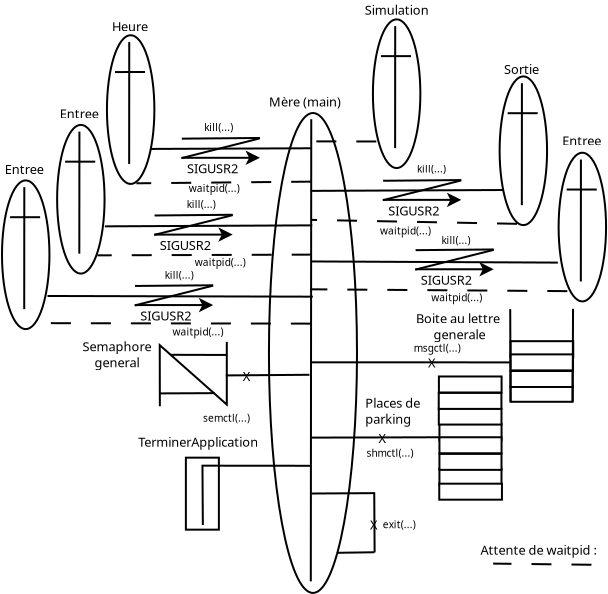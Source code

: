 <?xml version="1.0" encoding="UTF-8"?>
<dia:diagram xmlns:dia="http://www.lysator.liu.se/~alla/dia/">
  <dia:layer name="Arrière-plan" visible="true" active="true">
    <dia:object type="Standard - Ellipse" version="0" id="O0">
      <dia:attribute name="obj_pos">
        <dia:point val="-31.045,4.013"/>
      </dia:attribute>
      <dia:attribute name="obj_bb">
        <dia:rectangle val="-31.095,3.963;-26.592,28.058"/>
      </dia:attribute>
      <dia:attribute name="elem_corner">
        <dia:point val="-31.045,4.013"/>
      </dia:attribute>
      <dia:attribute name="elem_width">
        <dia:real val="4.403"/>
      </dia:attribute>
      <dia:attribute name="elem_height">
        <dia:real val="23.995"/>
      </dia:attribute>
    </dia:object>
    <dia:object type="Standard - Text" version="1" id="O1">
      <dia:attribute name="obj_pos">
        <dia:point val="-31.039,3.693"/>
      </dia:attribute>
      <dia:attribute name="obj_bb">
        <dia:rectangle val="-31.039,3.098;-27.149,3.845"/>
      </dia:attribute>
      <dia:attribute name="text">
        <dia:composite type="text">
          <dia:attribute name="string">
            <dia:string>#Mère (main)#</dia:string>
          </dia:attribute>
          <dia:attribute name="font">
            <dia:font family="sans" style="0" name="Helvetica"/>
          </dia:attribute>
          <dia:attribute name="height">
            <dia:real val="0.8"/>
          </dia:attribute>
          <dia:attribute name="pos">
            <dia:point val="-31.039,3.693"/>
          </dia:attribute>
          <dia:attribute name="color">
            <dia:color val="#000000"/>
          </dia:attribute>
          <dia:attribute name="alignment">
            <dia:enum val="0"/>
          </dia:attribute>
        </dia:composite>
      </dia:attribute>
      <dia:attribute name="valign">
        <dia:enum val="3"/>
      </dia:attribute>
    </dia:object>
    <dia:object type="Standard - Line" version="0" id="O2">
      <dia:attribute name="obj_pos">
        <dia:point val="-28.929,4.321"/>
      </dia:attribute>
      <dia:attribute name="obj_bb">
        <dia:rectangle val="-29.003,4.271;-28.879,27.48"/>
      </dia:attribute>
      <dia:attribute name="conn_endpoints">
        <dia:point val="-28.929,4.321"/>
        <dia:point val="-28.952,27.429"/>
      </dia:attribute>
      <dia:attribute name="numcp">
        <dia:int val="1"/>
      </dia:attribute>
    </dia:object>
    <dia:object type="Standard - Text" version="1" id="O3">
      <dia:attribute name="obj_pos">
        <dia:point val="15.168,8.527"/>
      </dia:attribute>
      <dia:attribute name="obj_bb">
        <dia:rectangle val="15.168,7.932;15.168,8.68"/>
      </dia:attribute>
      <dia:attribute name="text">
        <dia:composite type="text">
          <dia:attribute name="string">
            <dia:string>##</dia:string>
          </dia:attribute>
          <dia:attribute name="font">
            <dia:font family="sans" style="0" name="Helvetica"/>
          </dia:attribute>
          <dia:attribute name="height">
            <dia:real val="0.8"/>
          </dia:attribute>
          <dia:attribute name="pos">
            <dia:point val="15.168,8.527"/>
          </dia:attribute>
          <dia:attribute name="color">
            <dia:color val="#000000"/>
          </dia:attribute>
          <dia:attribute name="alignment">
            <dia:enum val="0"/>
          </dia:attribute>
        </dia:composite>
      </dia:attribute>
      <dia:attribute name="valign">
        <dia:enum val="3"/>
      </dia:attribute>
    </dia:object>
    <dia:object type="Standard - Text" version="1" id="O4">
      <dia:attribute name="obj_pos">
        <dia:point val="8.653,6.644"/>
      </dia:attribute>
      <dia:attribute name="obj_bb">
        <dia:rectangle val="8.653,6.049;8.653,6.797"/>
      </dia:attribute>
      <dia:attribute name="text">
        <dia:composite type="text">
          <dia:attribute name="string">
            <dia:string>##</dia:string>
          </dia:attribute>
          <dia:attribute name="font">
            <dia:font family="sans" style="0" name="Helvetica"/>
          </dia:attribute>
          <dia:attribute name="height">
            <dia:real val="0.8"/>
          </dia:attribute>
          <dia:attribute name="pos">
            <dia:point val="8.653,6.644"/>
          </dia:attribute>
          <dia:attribute name="color">
            <dia:color val="#000000"/>
          </dia:attribute>
          <dia:attribute name="alignment">
            <dia:enum val="0"/>
          </dia:attribute>
        </dia:composite>
      </dia:attribute>
      <dia:attribute name="valign">
        <dia:enum val="3"/>
      </dia:attribute>
    </dia:object>
    <dia:object type="Standard - PolyLine" version="0" id="O5">
      <dia:attribute name="obj_pos">
        <dia:point val="-36.499,18.675"/>
      </dia:attribute>
      <dia:attribute name="obj_bb">
        <dia:rectangle val="-36.555,15.406;-33.102,18.725"/>
      </dia:attribute>
      <dia:attribute name="poly_points">
        <dia:point val="-36.499,18.675"/>
        <dia:point val="-36.505,15.62"/>
        <dia:point val="-33.152,18.591"/>
        <dia:point val="-33.152,15.456"/>
      </dia:attribute>
    </dia:object>
    <dia:object type="Standard - Line" version="0" id="O6">
      <dia:attribute name="obj_pos">
        <dia:point val="-36.538,18.032"/>
      </dia:attribute>
      <dia:attribute name="obj_bb">
        <dia:rectangle val="-36.588,17.968;-33.702,18.082"/>
      </dia:attribute>
      <dia:attribute name="conn_endpoints">
        <dia:point val="-36.538,18.032"/>
        <dia:point val="-33.752,18.019"/>
      </dia:attribute>
      <dia:attribute name="numcp">
        <dia:int val="1"/>
      </dia:attribute>
    </dia:object>
    <dia:object type="Standard - Line" version="0" id="O7">
      <dia:attribute name="obj_pos">
        <dia:point val="-35.977,16.102"/>
      </dia:attribute>
      <dia:attribute name="obj_bb">
        <dia:rectangle val="-36.027,16.052;-33.129,16.16"/>
      </dia:attribute>
      <dia:attribute name="conn_endpoints">
        <dia:point val="-35.977,16.102"/>
        <dia:point val="-33.179,16.11"/>
      </dia:attribute>
      <dia:attribute name="numcp">
        <dia:int val="1"/>
      </dia:attribute>
    </dia:object>
    <dia:object type="Standard - Text" version="1" id="O8">
      <dia:attribute name="obj_pos">
        <dia:point val="-38.64,16.083"/>
      </dia:attribute>
      <dia:attribute name="obj_bb">
        <dia:rectangle val="-40.472,15.309;-36.807,16.857"/>
      </dia:attribute>
      <dia:attribute name="text">
        <dia:composite type="text">
          <dia:attribute name="string">
            <dia:string>#Semaphore
general#</dia:string>
          </dia:attribute>
          <dia:attribute name="font">
            <dia:font family="sans" style="0" name="Helvetica"/>
          </dia:attribute>
          <dia:attribute name="height">
            <dia:real val="0.8"/>
          </dia:attribute>
          <dia:attribute name="pos">
            <dia:point val="-38.64,15.904"/>
          </dia:attribute>
          <dia:attribute name="color">
            <dia:color val="#000000"/>
          </dia:attribute>
          <dia:attribute name="alignment">
            <dia:enum val="1"/>
          </dia:attribute>
        </dia:composite>
      </dia:attribute>
      <dia:attribute name="valign">
        <dia:enum val="2"/>
      </dia:attribute>
    </dia:object>
    <dia:object type="Standard - Text" version="1" id="O9">
      <dia:attribute name="obj_pos">
        <dia:point val="-38.901,17.199"/>
      </dia:attribute>
      <dia:attribute name="obj_bb">
        <dia:rectangle val="-38.901,16.604;-38.901,17.352"/>
      </dia:attribute>
      <dia:attribute name="text">
        <dia:composite type="text">
          <dia:attribute name="string">
            <dia:string>##</dia:string>
          </dia:attribute>
          <dia:attribute name="font">
            <dia:font family="sans" style="0" name="Helvetica"/>
          </dia:attribute>
          <dia:attribute name="height">
            <dia:real val="0.8"/>
          </dia:attribute>
          <dia:attribute name="pos">
            <dia:point val="-38.901,17.199"/>
          </dia:attribute>
          <dia:attribute name="color">
            <dia:color val="#000000"/>
          </dia:attribute>
          <dia:attribute name="alignment">
            <dia:enum val="0"/>
          </dia:attribute>
        </dia:composite>
      </dia:attribute>
      <dia:attribute name="valign">
        <dia:enum val="3"/>
      </dia:attribute>
    </dia:object>
    <dia:object type="Standard - Line" version="0" id="O10">
      <dia:attribute name="obj_pos">
        <dia:point val="-25.675,5.436"/>
      </dia:attribute>
      <dia:attribute name="obj_bb">
        <dia:rectangle val="-29.035,5.381;-25.625,5.486"/>
      </dia:attribute>
      <dia:attribute name="conn_endpoints">
        <dia:point val="-25.675,5.436"/>
        <dia:point val="-28.984,5.431"/>
      </dia:attribute>
      <dia:attribute name="numcp">
        <dia:int val="1"/>
      </dia:attribute>
      <dia:attribute name="line_style">
        <dia:enum val="1"/>
      </dia:attribute>
    </dia:object>
    <dia:group>
      <dia:object type="Standard - Box" version="0" id="O11">
        <dia:attribute name="obj_pos">
          <dia:point val="-18.964,17.651"/>
        </dia:attribute>
        <dia:attribute name="obj_bb">
          <dia:rectangle val="-19.014,17.601;-15.811,18.501"/>
        </dia:attribute>
        <dia:attribute name="elem_corner">
          <dia:point val="-18.964,17.651"/>
        </dia:attribute>
        <dia:attribute name="elem_width">
          <dia:real val="3.103"/>
        </dia:attribute>
        <dia:attribute name="elem_height">
          <dia:real val="0.8"/>
        </dia:attribute>
        <dia:attribute name="show_background">
          <dia:boolean val="true"/>
        </dia:attribute>
      </dia:object>
      <dia:object type="Standard - Box" version="0" id="O12">
        <dia:attribute name="obj_pos">
          <dia:point val="-18.964,16.911"/>
        </dia:attribute>
        <dia:attribute name="obj_bb">
          <dia:rectangle val="-19.014,16.861;-15.811,17.761"/>
        </dia:attribute>
        <dia:attribute name="elem_corner">
          <dia:point val="-18.964,16.911"/>
        </dia:attribute>
        <dia:attribute name="elem_width">
          <dia:real val="3.103"/>
        </dia:attribute>
        <dia:attribute name="elem_height">
          <dia:real val="0.8"/>
        </dia:attribute>
        <dia:attribute name="show_background">
          <dia:boolean val="true"/>
        </dia:attribute>
      </dia:object>
      <dia:object type="Standard - Box" version="0" id="O13">
        <dia:attribute name="obj_pos">
          <dia:point val="-18.964,15.421"/>
        </dia:attribute>
        <dia:attribute name="obj_bb">
          <dia:rectangle val="-19.014,15.371;-15.78,16.271"/>
        </dia:attribute>
        <dia:attribute name="elem_corner">
          <dia:point val="-18.964,15.421"/>
        </dia:attribute>
        <dia:attribute name="elem_width">
          <dia:real val="3.134"/>
        </dia:attribute>
        <dia:attribute name="elem_height">
          <dia:real val="0.8"/>
        </dia:attribute>
        <dia:attribute name="show_background">
          <dia:boolean val="true"/>
        </dia:attribute>
      </dia:object>
      <dia:object type="Standard - Box" version="0" id="O14">
        <dia:attribute name="obj_pos">
          <dia:point val="-18.964,16.081"/>
        </dia:attribute>
        <dia:attribute name="obj_bb">
          <dia:rectangle val="-19.014,16.031;-15.79,16.931"/>
        </dia:attribute>
        <dia:attribute name="elem_corner">
          <dia:point val="-18.964,16.081"/>
        </dia:attribute>
        <dia:attribute name="elem_width">
          <dia:real val="3.124"/>
        </dia:attribute>
        <dia:attribute name="elem_height">
          <dia:real val="0.8"/>
        </dia:attribute>
        <dia:attribute name="show_background">
          <dia:boolean val="true"/>
        </dia:attribute>
      </dia:object>
      <dia:object type="Standard - Line" version="0" id="O15">
        <dia:attribute name="obj_pos">
          <dia:point val="-18.964,18.451"/>
        </dia:attribute>
        <dia:attribute name="obj_bb">
          <dia:rectangle val="-19.032,13.769;-18.913,18.501"/>
        </dia:attribute>
        <dia:attribute name="conn_endpoints">
          <dia:point val="-18.964,18.451"/>
          <dia:point val="-18.981,13.819"/>
        </dia:attribute>
        <dia:attribute name="numcp">
          <dia:int val="1"/>
        </dia:attribute>
        <dia:connections>
          <dia:connection handle="0" to="O11" connection="5"/>
        </dia:connections>
      </dia:object>
      <dia:object type="Standard - Line" version="0" id="O16">
        <dia:attribute name="obj_pos">
          <dia:point val="-15.861,18.451"/>
        </dia:attribute>
        <dia:attribute name="obj_bb">
          <dia:rectangle val="-15.911,13.752;-15.79,18.501"/>
        </dia:attribute>
        <dia:attribute name="conn_endpoints">
          <dia:point val="-15.861,18.451"/>
          <dia:point val="-15.84,13.803"/>
        </dia:attribute>
        <dia:attribute name="numcp">
          <dia:int val="1"/>
        </dia:attribute>
        <dia:connections>
          <dia:connection handle="0" to="O11" connection="7"/>
        </dia:connections>
      </dia:object>
      <dia:object type="Standard - Text" version="1" id="O17">
        <dia:attribute name="obj_pos">
          <dia:point val="-21.521,14.671"/>
        </dia:attribute>
        <dia:attribute name="obj_bb">
          <dia:rectangle val="-23.909,13.897;-19.134,15.444"/>
        </dia:attribute>
        <dia:attribute name="text">
          <dia:composite type="text">
            <dia:attribute name="string">
              <dia:string>#Boite au lettre 
generale#</dia:string>
            </dia:attribute>
            <dia:attribute name="font">
              <dia:font family="sans" style="0" name="Helvetica"/>
            </dia:attribute>
            <dia:attribute name="height">
              <dia:real val="0.8"/>
            </dia:attribute>
            <dia:attribute name="pos">
              <dia:point val="-21.521,14.492"/>
            </dia:attribute>
            <dia:attribute name="color">
              <dia:color val="#000000"/>
            </dia:attribute>
            <dia:attribute name="alignment">
              <dia:enum val="1"/>
            </dia:attribute>
          </dia:composite>
        </dia:attribute>
        <dia:attribute name="valign">
          <dia:enum val="2"/>
        </dia:attribute>
      </dia:object>
    </dia:group>
    <dia:group>
      <dia:group>
        <dia:object type="Standard - Ellipse" version="0" id="O18">
          <dia:attribute name="obj_pos">
            <dia:point val="-25.846,-0.669"/>
          </dia:attribute>
          <dia:attribute name="obj_bb">
            <dia:rectangle val="-25.896,-0.719;-23.425,6.814"/>
          </dia:attribute>
          <dia:attribute name="elem_corner">
            <dia:point val="-25.846,-0.669"/>
          </dia:attribute>
          <dia:attribute name="elem_width">
            <dia:real val="2.372"/>
          </dia:attribute>
          <dia:attribute name="elem_height">
            <dia:real val="7.433"/>
          </dia:attribute>
        </dia:object>
        <dia:object type="Standard - Line" version="0" id="O19">
          <dia:attribute name="obj_pos">
            <dia:point val="-24.732,-0.33"/>
          </dia:attribute>
          <dia:attribute name="obj_bb">
            <dia:rectangle val="-24.786,-0.38;-24.682,5.818"/>
          </dia:attribute>
          <dia:attribute name="conn_endpoints">
            <dia:point val="-24.732,-0.33"/>
            <dia:point val="-24.736,5.768"/>
          </dia:attribute>
          <dia:attribute name="numcp">
            <dia:int val="1"/>
          </dia:attribute>
        </dia:object>
        <dia:object type="Standard - Line" version="0" id="O20">
          <dia:attribute name="obj_pos">
            <dia:point val="-23.941,1.169"/>
          </dia:attribute>
          <dia:attribute name="obj_bb">
            <dia:rectangle val="-25.495,1.119;-23.891,1.22"/>
          </dia:attribute>
          <dia:attribute name="conn_endpoints">
            <dia:point val="-23.941,1.169"/>
            <dia:point val="-25.445,1.17"/>
          </dia:attribute>
          <dia:attribute name="numcp">
            <dia:int val="1"/>
          </dia:attribute>
        </dia:object>
      </dia:group>
      <dia:object type="Standard - Text" version="1" id="O21">
        <dia:attribute name="obj_pos">
          <dia:point val="-26.258,-0.903"/>
        </dia:attribute>
        <dia:attribute name="obj_bb">
          <dia:rectangle val="-26.258,-1.498;-22.851,-0.75"/>
        </dia:attribute>
        <dia:attribute name="text">
          <dia:composite type="text">
            <dia:attribute name="string">
              <dia:string>#Simulation#</dia:string>
            </dia:attribute>
            <dia:attribute name="font">
              <dia:font family="sans" style="0" name="Helvetica"/>
            </dia:attribute>
            <dia:attribute name="height">
              <dia:real val="0.8"/>
            </dia:attribute>
            <dia:attribute name="pos">
              <dia:point val="-26.258,-0.903"/>
            </dia:attribute>
            <dia:attribute name="color">
              <dia:color val="#000000"/>
            </dia:attribute>
            <dia:attribute name="alignment">
              <dia:enum val="0"/>
            </dia:attribute>
          </dia:composite>
        </dia:attribute>
        <dia:attribute name="valign">
          <dia:enum val="3"/>
        </dia:attribute>
      </dia:object>
    </dia:group>
    <dia:object type="Standard - Line" version="0" id="O22">
      <dia:attribute name="obj_pos">
        <dia:point val="-16.601,11.492"/>
      </dia:attribute>
      <dia:attribute name="obj_bb">
        <dia:rectangle val="-28.997,11.384;-16.551,11.542"/>
      </dia:attribute>
      <dia:attribute name="conn_endpoints">
        <dia:point val="-16.601,11.492"/>
        <dia:point val="-28.947,11.434"/>
      </dia:attribute>
      <dia:attribute name="numcp">
        <dia:int val="1"/>
      </dia:attribute>
    </dia:object>
    <dia:object type="Standard - Line" version="0" id="O23">
      <dia:attribute name="obj_pos">
        <dia:point val="-14.92,26.6"/>
      </dia:attribute>
      <dia:attribute name="obj_bb">
        <dia:rectangle val="-19.887,26.491;-14.869,26.651"/>
      </dia:attribute>
      <dia:attribute name="conn_endpoints">
        <dia:point val="-14.92,26.6"/>
        <dia:point val="-19.836,26.542"/>
      </dia:attribute>
      <dia:attribute name="numcp">
        <dia:int val="1"/>
      </dia:attribute>
      <dia:attribute name="line_style">
        <dia:enum val="1"/>
      </dia:attribute>
    </dia:object>
    <dia:group>
      <dia:group>
        <dia:object type="Standard - Ellipse" version="0" id="O24">
          <dia:attribute name="obj_pos">
            <dia:point val="-39.145,0.125"/>
          </dia:attribute>
          <dia:attribute name="obj_bb">
            <dia:rectangle val="-39.195,0.075;-36.723,7.608"/>
          </dia:attribute>
          <dia:attribute name="elem_corner">
            <dia:point val="-39.145,0.125"/>
          </dia:attribute>
          <dia:attribute name="elem_width">
            <dia:real val="2.372"/>
          </dia:attribute>
          <dia:attribute name="elem_height">
            <dia:real val="7.433"/>
          </dia:attribute>
        </dia:object>
        <dia:object type="Standard - Line" version="0" id="O25">
          <dia:attribute name="obj_pos">
            <dia:point val="-38.03,0.464"/>
          </dia:attribute>
          <dia:attribute name="obj_bb">
            <dia:rectangle val="-38.084,0.414;-37.98,6.612"/>
          </dia:attribute>
          <dia:attribute name="conn_endpoints">
            <dia:point val="-38.03,0.464"/>
            <dia:point val="-38.034,6.562"/>
          </dia:attribute>
          <dia:attribute name="numcp">
            <dia:int val="1"/>
          </dia:attribute>
        </dia:object>
        <dia:object type="Standard - Line" version="0" id="O26">
          <dia:attribute name="obj_pos">
            <dia:point val="-37.239,1.963"/>
          </dia:attribute>
          <dia:attribute name="obj_bb">
            <dia:rectangle val="-38.793,1.913;-37.189,2.014"/>
          </dia:attribute>
          <dia:attribute name="conn_endpoints">
            <dia:point val="-37.239,1.963"/>
            <dia:point val="-38.743,1.964"/>
          </dia:attribute>
          <dia:attribute name="numcp">
            <dia:int val="1"/>
          </dia:attribute>
        </dia:object>
      </dia:group>
      <dia:object type="Standard - Text" version="1" id="O27">
        <dia:attribute name="obj_pos">
          <dia:point val="-38.898,-0.074"/>
        </dia:attribute>
        <dia:attribute name="obj_bb">
          <dia:rectangle val="-38.898,-0.669;-36.973,0.078"/>
        </dia:attribute>
        <dia:attribute name="text">
          <dia:composite type="text">
            <dia:attribute name="string">
              <dia:string>#Heure#</dia:string>
            </dia:attribute>
            <dia:attribute name="font">
              <dia:font family="sans" style="0" name="Helvetica"/>
            </dia:attribute>
            <dia:attribute name="height">
              <dia:real val="0.8"/>
            </dia:attribute>
            <dia:attribute name="pos">
              <dia:point val="-38.898,-0.074"/>
            </dia:attribute>
            <dia:attribute name="color">
              <dia:color val="#000000"/>
            </dia:attribute>
            <dia:attribute name="alignment">
              <dia:enum val="0"/>
            </dia:attribute>
          </dia:composite>
        </dia:attribute>
        <dia:attribute name="valign">
          <dia:enum val="3"/>
        </dia:attribute>
      </dia:object>
    </dia:group>
    <dia:group>
      <dia:group>
        <dia:object type="Standard - Ellipse" version="0" id="O28">
          <dia:attribute name="obj_pos">
            <dia:point val="-19.511,2.184"/>
          </dia:attribute>
          <dia:attribute name="obj_bb">
            <dia:rectangle val="-19.561,2.134;-17.089,9.666"/>
          </dia:attribute>
          <dia:attribute name="elem_corner">
            <dia:point val="-19.511,2.184"/>
          </dia:attribute>
          <dia:attribute name="elem_width">
            <dia:real val="2.372"/>
          </dia:attribute>
          <dia:attribute name="elem_height">
            <dia:real val="7.433"/>
          </dia:attribute>
        </dia:object>
        <dia:object type="Standard - Line" version="0" id="O29">
          <dia:attribute name="obj_pos">
            <dia:point val="-18.396,2.522"/>
          </dia:attribute>
          <dia:attribute name="obj_bb">
            <dia:rectangle val="-18.45,2.472;-18.346,8.671"/>
          </dia:attribute>
          <dia:attribute name="conn_endpoints">
            <dia:point val="-18.396,2.522"/>
            <dia:point val="-18.4,8.621"/>
          </dia:attribute>
          <dia:attribute name="numcp">
            <dia:int val="1"/>
          </dia:attribute>
        </dia:object>
        <dia:object type="Standard - Line" version="0" id="O30">
          <dia:attribute name="obj_pos">
            <dia:point val="-17.605,4.022"/>
          </dia:attribute>
          <dia:attribute name="obj_bb">
            <dia:rectangle val="-19.159,3.972;-17.555,4.073"/>
          </dia:attribute>
          <dia:attribute name="conn_endpoints">
            <dia:point val="-17.605,4.022"/>
            <dia:point val="-19.109,4.023"/>
          </dia:attribute>
          <dia:attribute name="numcp">
            <dia:int val="1"/>
          </dia:attribute>
        </dia:object>
      </dia:group>
      <dia:object type="Standard - Text" version="1" id="O31">
        <dia:attribute name="obj_pos">
          <dia:point val="-19.292,2.058"/>
        </dia:attribute>
        <dia:attribute name="obj_bb">
          <dia:rectangle val="-19.292,1.463;-17.407,2.21"/>
        </dia:attribute>
        <dia:attribute name="text">
          <dia:composite type="text">
            <dia:attribute name="string">
              <dia:string>#Sortie#</dia:string>
            </dia:attribute>
            <dia:attribute name="font">
              <dia:font family="sans" style="0" name="Helvetica"/>
            </dia:attribute>
            <dia:attribute name="height">
              <dia:real val="0.8"/>
            </dia:attribute>
            <dia:attribute name="pos">
              <dia:point val="-19.292,2.058"/>
            </dia:attribute>
            <dia:attribute name="color">
              <dia:color val="#000000"/>
            </dia:attribute>
            <dia:attribute name="alignment">
              <dia:enum val="0"/>
            </dia:attribute>
          </dia:composite>
        </dia:attribute>
        <dia:attribute name="valign">
          <dia:enum val="3"/>
        </dia:attribute>
      </dia:object>
    </dia:group>
    <dia:object type="Standard - Line" version="0" id="O32">
      <dia:attribute name="obj_pos">
        <dia:point val="-36.953,5.808"/>
      </dia:attribute>
      <dia:attribute name="obj_bb">
        <dia:rectangle val="-37.003,5.725;-28.845,5.858"/>
      </dia:attribute>
      <dia:attribute name="conn_endpoints">
        <dia:point val="-36.953,5.808"/>
        <dia:point val="-28.895,5.775"/>
      </dia:attribute>
      <dia:attribute name="numcp">
        <dia:int val="1"/>
      </dia:attribute>
    </dia:object>
    <dia:group>
      <dia:object type="Standard - Line" version="0" id="O33">
        <dia:attribute name="obj_pos">
          <dia:point val="-35.408,6.252"/>
        </dia:attribute>
        <dia:attribute name="obj_bb">
          <dia:rectangle val="-35.458,5.888;-31.383,6.612"/>
        </dia:attribute>
        <dia:attribute name="conn_endpoints">
          <dia:point val="-35.408,6.252"/>
          <dia:point val="-31.495,6.25"/>
        </dia:attribute>
        <dia:attribute name="numcp">
          <dia:int val="1"/>
        </dia:attribute>
        <dia:attribute name="end_arrow">
          <dia:enum val="22"/>
        </dia:attribute>
        <dia:attribute name="end_arrow_length">
          <dia:real val="0.5"/>
        </dia:attribute>
        <dia:attribute name="end_arrow_width">
          <dia:real val="0.5"/>
        </dia:attribute>
      </dia:object>
      <dia:object type="Standard - Line" version="0" id="O34">
        <dia:attribute name="obj_pos">
          <dia:point val="-35.402,5.295"/>
        </dia:attribute>
        <dia:attribute name="obj_bb">
          <dia:rectangle val="-35.452,5.21;-31.445,5.346"/>
        </dia:attribute>
        <dia:attribute name="conn_endpoints">
          <dia:point val="-35.402,5.295"/>
          <dia:point val="-31.495,5.26"/>
        </dia:attribute>
        <dia:attribute name="numcp">
          <dia:int val="1"/>
        </dia:attribute>
      </dia:object>
      <dia:object type="Standard - Line" version="0" id="O35">
        <dia:attribute name="obj_pos">
          <dia:point val="-35.424,6.268"/>
        </dia:attribute>
        <dia:attribute name="obj_bb">
          <dia:rectangle val="-35.485,5.217;-31.434,6.329"/>
        </dia:attribute>
        <dia:attribute name="conn_endpoints">
          <dia:point val="-35.424,6.268"/>
          <dia:point val="-31.495,5.278"/>
        </dia:attribute>
        <dia:attribute name="numcp">
          <dia:int val="2"/>
        </dia:attribute>
      </dia:object>
      <dia:object type="Standard - Text" version="1" id="O36">
        <dia:attribute name="obj_pos">
          <dia:point val="-35.142,7.027"/>
        </dia:attribute>
        <dia:attribute name="obj_bb">
          <dia:rectangle val="-35.142,6.432;-32.322,7.179"/>
        </dia:attribute>
        <dia:attribute name="text">
          <dia:composite type="text">
            <dia:attribute name="string">
              <dia:string>#SIGUSR2#</dia:string>
            </dia:attribute>
            <dia:attribute name="font">
              <dia:font family="sans" style="0" name="Helvetica"/>
            </dia:attribute>
            <dia:attribute name="height">
              <dia:real val="0.8"/>
            </dia:attribute>
            <dia:attribute name="pos">
              <dia:point val="-35.142,7.027"/>
            </dia:attribute>
            <dia:attribute name="color">
              <dia:color val="#000000"/>
            </dia:attribute>
            <dia:attribute name="alignment">
              <dia:enum val="0"/>
            </dia:attribute>
          </dia:composite>
        </dia:attribute>
        <dia:attribute name="valign">
          <dia:enum val="3"/>
        </dia:attribute>
      </dia:object>
    </dia:group>
    <dia:object type="Standard - Line" version="0" id="O37">
      <dia:attribute name="obj_pos">
        <dia:point val="-28.932,7.444"/>
      </dia:attribute>
      <dia:attribute name="obj_bb">
        <dia:rectangle val="-37.722,7.394;-28.882,7.578"/>
      </dia:attribute>
      <dia:attribute name="conn_endpoints">
        <dia:point val="-28.932,7.444"/>
        <dia:point val="-37.672,7.527"/>
      </dia:attribute>
      <dia:attribute name="numcp">
        <dia:int val="1"/>
      </dia:attribute>
      <dia:attribute name="line_style">
        <dia:enum val="1"/>
      </dia:attribute>
    </dia:object>
    <dia:object type="Standard - Line" version="0" id="O38">
      <dia:attribute name="obj_pos">
        <dia:point val="-28.955,7.906"/>
      </dia:attribute>
      <dia:attribute name="obj_bb">
        <dia:rectangle val="-29.006,7.812;-19.272,7.956"/>
      </dia:attribute>
      <dia:attribute name="conn_endpoints">
        <dia:point val="-28.955,7.906"/>
        <dia:point val="-19.323,7.862"/>
      </dia:attribute>
      <dia:attribute name="numcp">
        <dia:int val="1"/>
      </dia:attribute>
    </dia:object>
    <dia:group>
      <dia:object type="Standard - Line" version="0" id="O39">
        <dia:attribute name="obj_pos">
          <dia:point val="-25.342,8.356"/>
        </dia:attribute>
        <dia:attribute name="obj_bb">
          <dia:rectangle val="-25.392,7.993;-21.317,8.717"/>
        </dia:attribute>
        <dia:attribute name="conn_endpoints">
          <dia:point val="-25.342,8.356"/>
          <dia:point val="-21.429,8.355"/>
        </dia:attribute>
        <dia:attribute name="numcp">
          <dia:int val="1"/>
        </dia:attribute>
        <dia:attribute name="end_arrow">
          <dia:enum val="22"/>
        </dia:attribute>
        <dia:attribute name="end_arrow_length">
          <dia:real val="0.5"/>
        </dia:attribute>
        <dia:attribute name="end_arrow_width">
          <dia:real val="0.5"/>
        </dia:attribute>
      </dia:object>
      <dia:object type="Standard - Line" version="0" id="O40">
        <dia:attribute name="obj_pos">
          <dia:point val="-25.336,7.4"/>
        </dia:attribute>
        <dia:attribute name="obj_bb">
          <dia:rectangle val="-25.386,7.314;-21.378,7.451"/>
        </dia:attribute>
        <dia:attribute name="conn_endpoints">
          <dia:point val="-25.336,7.4"/>
          <dia:point val="-21.429,7.365"/>
        </dia:attribute>
        <dia:attribute name="numcp">
          <dia:int val="1"/>
        </dia:attribute>
      </dia:object>
      <dia:object type="Standard - Line" version="0" id="O41">
        <dia:attribute name="obj_pos">
          <dia:point val="-25.358,8.373"/>
        </dia:attribute>
        <dia:attribute name="obj_bb">
          <dia:rectangle val="-25.419,7.322;-21.368,8.433"/>
        </dia:attribute>
        <dia:attribute name="conn_endpoints">
          <dia:point val="-25.358,8.373"/>
          <dia:point val="-21.429,7.382"/>
        </dia:attribute>
        <dia:attribute name="numcp">
          <dia:int val="2"/>
        </dia:attribute>
      </dia:object>
      <dia:object type="Standard - Text" version="1" id="O42">
        <dia:attribute name="obj_pos">
          <dia:point val="-25.076,9.132"/>
        </dia:attribute>
        <dia:attribute name="obj_bb">
          <dia:rectangle val="-25.076,8.537;-22.256,9.284"/>
        </dia:attribute>
        <dia:attribute name="text">
          <dia:composite type="text">
            <dia:attribute name="string">
              <dia:string>#SIGUSR2#</dia:string>
            </dia:attribute>
            <dia:attribute name="font">
              <dia:font family="sans" style="0" name="Helvetica"/>
            </dia:attribute>
            <dia:attribute name="height">
              <dia:real val="0.8"/>
            </dia:attribute>
            <dia:attribute name="pos">
              <dia:point val="-25.076,9.132"/>
            </dia:attribute>
            <dia:attribute name="color">
              <dia:color val="#000000"/>
            </dia:attribute>
            <dia:attribute name="alignment">
              <dia:enum val="0"/>
            </dia:attribute>
          </dia:composite>
        </dia:attribute>
        <dia:attribute name="valign">
          <dia:enum val="3"/>
        </dia:attribute>
      </dia:object>
    </dia:group>
    <dia:object type="Standard - Line" version="0" id="O43">
      <dia:attribute name="obj_pos">
        <dia:point val="-18.641,9.553"/>
      </dia:attribute>
      <dia:attribute name="obj_bb">
        <dia:rectangle val="-28.963,9.305;-18.59,9.603"/>
      </dia:attribute>
      <dia:attribute name="conn_endpoints">
        <dia:point val="-18.641,9.553"/>
        <dia:point val="-28.912,9.356"/>
      </dia:attribute>
      <dia:attribute name="numcp">
        <dia:int val="1"/>
      </dia:attribute>
      <dia:attribute name="line_style">
        <dia:enum val="1"/>
      </dia:attribute>
    </dia:object>
    <dia:group>
      <dia:group>
        <dia:object type="Standard - Ellipse" version="0" id="O44">
          <dia:attribute name="obj_pos">
            <dia:point val="-41.636,4.608"/>
          </dia:attribute>
          <dia:attribute name="obj_bb">
            <dia:rectangle val="-41.686,4.558;-39.214,12.091"/>
          </dia:attribute>
          <dia:attribute name="elem_corner">
            <dia:point val="-41.636,4.608"/>
          </dia:attribute>
          <dia:attribute name="elem_width">
            <dia:real val="2.372"/>
          </dia:attribute>
          <dia:attribute name="elem_height">
            <dia:real val="7.433"/>
          </dia:attribute>
        </dia:object>
        <dia:object type="Standard - Line" version="0" id="O45">
          <dia:attribute name="obj_pos">
            <dia:point val="-40.521,4.947"/>
          </dia:attribute>
          <dia:attribute name="obj_bb">
            <dia:rectangle val="-40.576,4.897;-40.471,11.095"/>
          </dia:attribute>
          <dia:attribute name="conn_endpoints">
            <dia:point val="-40.521,4.947"/>
            <dia:point val="-40.526,11.045"/>
          </dia:attribute>
          <dia:attribute name="numcp">
            <dia:int val="1"/>
          </dia:attribute>
        </dia:object>
        <dia:object type="Standard - Line" version="0" id="O46">
          <dia:attribute name="obj_pos">
            <dia:point val="-39.731,6.446"/>
          </dia:attribute>
          <dia:attribute name="obj_bb">
            <dia:rectangle val="-41.285,6.396;-39.681,6.497"/>
          </dia:attribute>
          <dia:attribute name="conn_endpoints">
            <dia:point val="-39.731,6.446"/>
            <dia:point val="-41.235,6.447"/>
          </dia:attribute>
          <dia:attribute name="numcp">
            <dia:int val="1"/>
          </dia:attribute>
        </dia:object>
      </dia:group>
      <dia:object type="Standard - Text" version="1" id="O47">
        <dia:attribute name="obj_pos">
          <dia:point val="-41.501,4.282"/>
        </dia:attribute>
        <dia:attribute name="obj_bb">
          <dia:rectangle val="-41.501,3.687;-39.404,4.434"/>
        </dia:attribute>
        <dia:attribute name="text">
          <dia:composite type="text">
            <dia:attribute name="string">
              <dia:string>#Entree#</dia:string>
            </dia:attribute>
            <dia:attribute name="font">
              <dia:font family="sans" style="0" name="Helvetica"/>
            </dia:attribute>
            <dia:attribute name="height">
              <dia:real val="0.8"/>
            </dia:attribute>
            <dia:attribute name="pos">
              <dia:point val="-41.501,4.282"/>
            </dia:attribute>
            <dia:attribute name="color">
              <dia:color val="#000000"/>
            </dia:attribute>
            <dia:attribute name="alignment">
              <dia:enum val="0"/>
            </dia:attribute>
          </dia:composite>
        </dia:attribute>
        <dia:attribute name="valign">
          <dia:enum val="3"/>
        </dia:attribute>
      </dia:object>
    </dia:group>
    <dia:group>
      <dia:group>
        <dia:object type="Standard - Ellipse" version="0" id="O48">
          <dia:attribute name="obj_pos">
            <dia:point val="-16.561,5.999"/>
          </dia:attribute>
          <dia:attribute name="obj_bb">
            <dia:rectangle val="-16.611,5.949;-14.139,13.482"/>
          </dia:attribute>
          <dia:attribute name="elem_corner">
            <dia:point val="-16.561,5.999"/>
          </dia:attribute>
          <dia:attribute name="elem_width">
            <dia:real val="2.372"/>
          </dia:attribute>
          <dia:attribute name="elem_height">
            <dia:real val="7.433"/>
          </dia:attribute>
        </dia:object>
        <dia:object type="Standard - Line" version="0" id="O49">
          <dia:attribute name="obj_pos">
            <dia:point val="-15.446,6.338"/>
          </dia:attribute>
          <dia:attribute name="obj_bb">
            <dia:rectangle val="-15.501,6.288;-15.396,12.486"/>
          </dia:attribute>
          <dia:attribute name="conn_endpoints">
            <dia:point val="-15.446,6.338"/>
            <dia:point val="-15.45,12.436"/>
          </dia:attribute>
          <dia:attribute name="numcp">
            <dia:int val="1"/>
          </dia:attribute>
        </dia:object>
        <dia:object type="Standard - Line" version="0" id="O50">
          <dia:attribute name="obj_pos">
            <dia:point val="-14.655,7.837"/>
          </dia:attribute>
          <dia:attribute name="obj_bb">
            <dia:rectangle val="-16.209,7.787;-14.605,7.888"/>
          </dia:attribute>
          <dia:attribute name="conn_endpoints">
            <dia:point val="-14.655,7.837"/>
            <dia:point val="-16.159,7.838"/>
          </dia:attribute>
          <dia:attribute name="numcp">
            <dia:int val="1"/>
          </dia:attribute>
        </dia:object>
      </dia:group>
      <dia:object type="Standard - Text" version="1" id="O51">
        <dia:attribute name="obj_pos">
          <dia:point val="-16.384,5.631"/>
        </dia:attribute>
        <dia:attribute name="obj_bb">
          <dia:rectangle val="-16.384,5.036;-14.287,5.783"/>
        </dia:attribute>
        <dia:attribute name="text">
          <dia:composite type="text">
            <dia:attribute name="string">
              <dia:string>#Entree#</dia:string>
            </dia:attribute>
            <dia:attribute name="font">
              <dia:font family="sans" style="0" name="Helvetica"/>
            </dia:attribute>
            <dia:attribute name="height">
              <dia:real val="0.8"/>
            </dia:attribute>
            <dia:attribute name="pos">
              <dia:point val="-16.384,5.631"/>
            </dia:attribute>
            <dia:attribute name="color">
              <dia:color val="#000000"/>
            </dia:attribute>
            <dia:attribute name="alignment">
              <dia:enum val="0"/>
            </dia:attribute>
          </dia:composite>
        </dia:attribute>
        <dia:attribute name="valign">
          <dia:enum val="3"/>
        </dia:attribute>
      </dia:object>
    </dia:group>
    <dia:group>
      <dia:group>
        <dia:object type="Standard - Ellipse" version="0" id="O52">
          <dia:attribute name="obj_pos">
            <dia:point val="-44.392,7.383"/>
          </dia:attribute>
          <dia:attribute name="obj_bb">
            <dia:rectangle val="-44.442,7.333;-41.97,14.866"/>
          </dia:attribute>
          <dia:attribute name="elem_corner">
            <dia:point val="-44.392,7.383"/>
          </dia:attribute>
          <dia:attribute name="elem_width">
            <dia:real val="2.372"/>
          </dia:attribute>
          <dia:attribute name="elem_height">
            <dia:real val="7.433"/>
          </dia:attribute>
        </dia:object>
        <dia:object type="Standard - Line" version="0" id="O53">
          <dia:attribute name="obj_pos">
            <dia:point val="-43.277,7.722"/>
          </dia:attribute>
          <dia:attribute name="obj_bb">
            <dia:rectangle val="-43.331,7.672;-43.227,13.87"/>
          </dia:attribute>
          <dia:attribute name="conn_endpoints">
            <dia:point val="-43.277,7.722"/>
            <dia:point val="-43.281,13.82"/>
          </dia:attribute>
          <dia:attribute name="numcp">
            <dia:int val="1"/>
          </dia:attribute>
        </dia:object>
        <dia:object type="Standard - Line" version="0" id="O54">
          <dia:attribute name="obj_pos">
            <dia:point val="-42.486,9.221"/>
          </dia:attribute>
          <dia:attribute name="obj_bb">
            <dia:rectangle val="-44.04,9.171;-42.436,9.272"/>
          </dia:attribute>
          <dia:attribute name="conn_endpoints">
            <dia:point val="-42.486,9.221"/>
            <dia:point val="-43.99,9.222"/>
          </dia:attribute>
          <dia:attribute name="numcp">
            <dia:int val="1"/>
          </dia:attribute>
        </dia:object>
      </dia:group>
      <dia:object type="Standard - Text" version="1" id="O55">
        <dia:attribute name="obj_pos">
          <dia:point val="-44.257,7.065"/>
        </dia:attribute>
        <dia:attribute name="obj_bb">
          <dia:rectangle val="-44.257,6.47;-42.16,7.218"/>
        </dia:attribute>
        <dia:attribute name="text">
          <dia:composite type="text">
            <dia:attribute name="string">
              <dia:string>#Entree#</dia:string>
            </dia:attribute>
            <dia:attribute name="font">
              <dia:font family="sans" style="0" name="Helvetica"/>
            </dia:attribute>
            <dia:attribute name="height">
              <dia:real val="0.8"/>
            </dia:attribute>
            <dia:attribute name="pos">
              <dia:point val="-44.257,7.065"/>
            </dia:attribute>
            <dia:attribute name="color">
              <dia:color val="#000000"/>
            </dia:attribute>
            <dia:attribute name="alignment">
              <dia:enum val="0"/>
            </dia:attribute>
          </dia:composite>
        </dia:attribute>
        <dia:attribute name="valign">
          <dia:enum val="3"/>
        </dia:attribute>
      </dia:object>
    </dia:group>
    <dia:object type="Standard - Line" version="0" id="O56">
      <dia:attribute name="obj_pos">
        <dia:point val="-39.251,9.679"/>
      </dia:attribute>
      <dia:attribute name="obj_bb">
        <dia:rectangle val="-39.301,9.58;-28.83,9.729"/>
      </dia:attribute>
      <dia:attribute name="conn_endpoints">
        <dia:point val="-39.251,9.679"/>
        <dia:point val="-28.88,9.63"/>
      </dia:attribute>
      <dia:attribute name="numcp">
        <dia:int val="1"/>
      </dia:attribute>
    </dia:object>
    <dia:group>
      <dia:object type="Standard - Line" version="0" id="O57">
        <dia:attribute name="obj_pos">
          <dia:point val="-36.77,10.092"/>
        </dia:attribute>
        <dia:attribute name="obj_bb">
          <dia:rectangle val="-36.82,9.729;-32.745,10.452"/>
        </dia:attribute>
        <dia:attribute name="conn_endpoints">
          <dia:point val="-36.77,10.092"/>
          <dia:point val="-32.857,10.09"/>
        </dia:attribute>
        <dia:attribute name="numcp">
          <dia:int val="1"/>
        </dia:attribute>
        <dia:attribute name="end_arrow">
          <dia:enum val="22"/>
        </dia:attribute>
        <dia:attribute name="end_arrow_length">
          <dia:real val="0.5"/>
        </dia:attribute>
        <dia:attribute name="end_arrow_width">
          <dia:real val="0.5"/>
        </dia:attribute>
      </dia:object>
      <dia:object type="Standard - Line" version="0" id="O58">
        <dia:attribute name="obj_pos">
          <dia:point val="-36.764,9.136"/>
        </dia:attribute>
        <dia:attribute name="obj_bb">
          <dia:rectangle val="-36.814,9.05;-32.806,9.186"/>
        </dia:attribute>
        <dia:attribute name="conn_endpoints">
          <dia:point val="-36.764,9.136"/>
          <dia:point val="-32.857,9.1"/>
        </dia:attribute>
        <dia:attribute name="numcp">
          <dia:int val="1"/>
        </dia:attribute>
      </dia:object>
      <dia:object type="Standard - Line" version="0" id="O59">
        <dia:attribute name="obj_pos">
          <dia:point val="-36.786,10.108"/>
        </dia:attribute>
        <dia:attribute name="obj_bb">
          <dia:rectangle val="-36.846,9.057;-32.796,10.169"/>
        </dia:attribute>
        <dia:attribute name="conn_endpoints">
          <dia:point val="-36.786,10.108"/>
          <dia:point val="-32.857,9.118"/>
        </dia:attribute>
        <dia:attribute name="numcp">
          <dia:int val="2"/>
        </dia:attribute>
      </dia:object>
      <dia:object type="Standard - Text" version="1" id="O60">
        <dia:attribute name="obj_pos">
          <dia:point val="-36.504,10.867"/>
        </dia:attribute>
        <dia:attribute name="obj_bb">
          <dia:rectangle val="-36.504,10.272;-33.684,11.02"/>
        </dia:attribute>
        <dia:attribute name="text">
          <dia:composite type="text">
            <dia:attribute name="string">
              <dia:string>#SIGUSR2#</dia:string>
            </dia:attribute>
            <dia:attribute name="font">
              <dia:font family="sans" style="0" name="Helvetica"/>
            </dia:attribute>
            <dia:attribute name="height">
              <dia:real val="0.8"/>
            </dia:attribute>
            <dia:attribute name="pos">
              <dia:point val="-36.504,10.867"/>
            </dia:attribute>
            <dia:attribute name="color">
              <dia:color val="#000000"/>
            </dia:attribute>
            <dia:attribute name="alignment">
              <dia:enum val="0"/>
            </dia:attribute>
          </dia:composite>
        </dia:attribute>
        <dia:attribute name="valign">
          <dia:enum val="3"/>
        </dia:attribute>
      </dia:object>
    </dia:group>
    <dia:object type="Standard - Line" version="0" id="O61">
      <dia:attribute name="obj_pos">
        <dia:point val="-28.906,11.093"/>
      </dia:attribute>
      <dia:attribute name="obj_bb">
        <dia:rectangle val="-39.669,11.043;-28.856,11.179"/>
      </dia:attribute>
      <dia:attribute name="conn_endpoints">
        <dia:point val="-28.906,11.093"/>
        <dia:point val="-39.619,11.129"/>
      </dia:attribute>
      <dia:attribute name="numcp">
        <dia:int val="1"/>
      </dia:attribute>
      <dia:attribute name="line_style">
        <dia:enum val="1"/>
      </dia:attribute>
    </dia:object>
    <dia:group>
      <dia:object type="Standard - Line" version="0" id="O62">
        <dia:attribute name="obj_pos">
          <dia:point val="-23.718,11.827"/>
        </dia:attribute>
        <dia:attribute name="obj_bb">
          <dia:rectangle val="-23.768,11.463;-19.694,12.187"/>
        </dia:attribute>
        <dia:attribute name="conn_endpoints">
          <dia:point val="-23.718,11.827"/>
          <dia:point val="-19.806,11.825"/>
        </dia:attribute>
        <dia:attribute name="numcp">
          <dia:int val="1"/>
        </dia:attribute>
        <dia:attribute name="end_arrow">
          <dia:enum val="22"/>
        </dia:attribute>
        <dia:attribute name="end_arrow_length">
          <dia:real val="0.5"/>
        </dia:attribute>
        <dia:attribute name="end_arrow_width">
          <dia:real val="0.5"/>
        </dia:attribute>
      </dia:object>
      <dia:object type="Standard - Line" version="0" id="O63">
        <dia:attribute name="obj_pos">
          <dia:point val="-23.713,10.87"/>
        </dia:attribute>
        <dia:attribute name="obj_bb">
          <dia:rectangle val="-23.763,10.784;-19.755,10.921"/>
        </dia:attribute>
        <dia:attribute name="conn_endpoints">
          <dia:point val="-23.713,10.87"/>
          <dia:point val="-19.806,10.835"/>
        </dia:attribute>
        <dia:attribute name="numcp">
          <dia:int val="1"/>
        </dia:attribute>
      </dia:object>
      <dia:object type="Standard - Line" version="0" id="O64">
        <dia:attribute name="obj_pos">
          <dia:point val="-23.735,11.843"/>
        </dia:attribute>
        <dia:attribute name="obj_bb">
          <dia:rectangle val="-23.795,10.792;-19.745,11.904"/>
        </dia:attribute>
        <dia:attribute name="conn_endpoints">
          <dia:point val="-23.735,11.843"/>
          <dia:point val="-19.806,10.853"/>
        </dia:attribute>
        <dia:attribute name="numcp">
          <dia:int val="2"/>
        </dia:attribute>
      </dia:object>
      <dia:object type="Standard - Text" version="1" id="O65">
        <dia:attribute name="obj_pos">
          <dia:point val="-23.453,12.602"/>
        </dia:attribute>
        <dia:attribute name="obj_bb">
          <dia:rectangle val="-23.453,12.007;-20.633,12.754"/>
        </dia:attribute>
        <dia:attribute name="text">
          <dia:composite type="text">
            <dia:attribute name="string">
              <dia:string>#SIGUSR2#</dia:string>
            </dia:attribute>
            <dia:attribute name="font">
              <dia:font family="sans" style="0" name="Helvetica"/>
            </dia:attribute>
            <dia:attribute name="height">
              <dia:real val="0.8"/>
            </dia:attribute>
            <dia:attribute name="pos">
              <dia:point val="-23.453,12.602"/>
            </dia:attribute>
            <dia:attribute name="color">
              <dia:color val="#000000"/>
            </dia:attribute>
            <dia:attribute name="alignment">
              <dia:enum val="0"/>
            </dia:attribute>
          </dia:composite>
        </dia:attribute>
        <dia:attribute name="valign">
          <dia:enum val="3"/>
        </dia:attribute>
      </dia:object>
    </dia:group>
    <dia:object type="Standard - Line" version="0" id="O66">
      <dia:attribute name="obj_pos">
        <dia:point val="-16.125,12.919"/>
      </dia:attribute>
      <dia:attribute name="obj_bb">
        <dia:rectangle val="-29.027,12.777;-16.075,12.97"/>
      </dia:attribute>
      <dia:attribute name="conn_endpoints">
        <dia:point val="-16.125,12.919"/>
        <dia:point val="-28.977,12.827"/>
      </dia:attribute>
      <dia:attribute name="numcp">
        <dia:int val="1"/>
      </dia:attribute>
      <dia:attribute name="line_style">
        <dia:enum val="1"/>
      </dia:attribute>
    </dia:object>
    <dia:object type="Standard - Line" version="0" id="O67">
      <dia:attribute name="obj_pos">
        <dia:point val="-42.116,13.161"/>
      </dia:attribute>
      <dia:attribute name="obj_bb">
        <dia:rectangle val="-42.166,13.111;-28.799,13.245"/>
      </dia:attribute>
      <dia:attribute name="conn_endpoints">
        <dia:point val="-42.116,13.161"/>
        <dia:point val="-28.849,13.195"/>
      </dia:attribute>
      <dia:attribute name="numcp">
        <dia:int val="1"/>
      </dia:attribute>
    </dia:object>
    <dia:group>
      <dia:object type="Standard - Line" version="0" id="O68">
        <dia:attribute name="obj_pos">
          <dia:point val="-37.745,13.617"/>
        </dia:attribute>
        <dia:attribute name="obj_bb">
          <dia:rectangle val="-37.795,13.253;-33.721,13.977"/>
        </dia:attribute>
        <dia:attribute name="conn_endpoints">
          <dia:point val="-37.745,13.617"/>
          <dia:point val="-33.833,13.615"/>
        </dia:attribute>
        <dia:attribute name="numcp">
          <dia:int val="1"/>
        </dia:attribute>
        <dia:attribute name="end_arrow">
          <dia:enum val="22"/>
        </dia:attribute>
        <dia:attribute name="end_arrow_length">
          <dia:real val="0.5"/>
        </dia:attribute>
        <dia:attribute name="end_arrow_width">
          <dia:real val="0.5"/>
        </dia:attribute>
      </dia:object>
      <dia:object type="Standard - Line" version="0" id="O69">
        <dia:attribute name="obj_pos">
          <dia:point val="-37.74,12.66"/>
        </dia:attribute>
        <dia:attribute name="obj_bb">
          <dia:rectangle val="-37.79,12.574;-33.782,12.711"/>
        </dia:attribute>
        <dia:attribute name="conn_endpoints">
          <dia:point val="-37.74,12.66"/>
          <dia:point val="-33.833,12.625"/>
        </dia:attribute>
        <dia:attribute name="numcp">
          <dia:int val="1"/>
        </dia:attribute>
      </dia:object>
      <dia:object type="Standard - Line" version="0" id="O70">
        <dia:attribute name="obj_pos">
          <dia:point val="-37.762,13.633"/>
        </dia:attribute>
        <dia:attribute name="obj_bb">
          <dia:rectangle val="-37.822,12.582;-33.772,13.693"/>
        </dia:attribute>
        <dia:attribute name="conn_endpoints">
          <dia:point val="-37.762,13.633"/>
          <dia:point val="-33.833,12.642"/>
        </dia:attribute>
        <dia:attribute name="numcp">
          <dia:int val="2"/>
        </dia:attribute>
      </dia:object>
      <dia:object type="Standard - Text" version="1" id="O71">
        <dia:attribute name="obj_pos">
          <dia:point val="-37.48,14.392"/>
        </dia:attribute>
        <dia:attribute name="obj_bb">
          <dia:rectangle val="-37.48,13.797;-34.66,14.544"/>
        </dia:attribute>
        <dia:attribute name="text">
          <dia:composite type="text">
            <dia:attribute name="string">
              <dia:string>#SIGUSR2#</dia:string>
            </dia:attribute>
            <dia:attribute name="font">
              <dia:font family="sans" style="0" name="Helvetica"/>
            </dia:attribute>
            <dia:attribute name="height">
              <dia:real val="0.8"/>
            </dia:attribute>
            <dia:attribute name="pos">
              <dia:point val="-37.48,14.392"/>
            </dia:attribute>
            <dia:attribute name="color">
              <dia:color val="#000000"/>
            </dia:attribute>
            <dia:attribute name="alignment">
              <dia:enum val="0"/>
            </dia:attribute>
          </dia:composite>
        </dia:attribute>
        <dia:attribute name="valign">
          <dia:enum val="3"/>
        </dia:attribute>
      </dia:object>
    </dia:group>
    <dia:object type="Standard - Line" version="0" id="O72">
      <dia:attribute name="obj_pos">
        <dia:point val="-28.948,14.544"/>
      </dia:attribute>
      <dia:attribute name="obj_bb">
        <dia:rectangle val="-42.547,14.469;-28.898,14.594"/>
      </dia:attribute>
      <dia:attribute name="conn_endpoints">
        <dia:point val="-28.948,14.544"/>
        <dia:point val="-42.497,14.519"/>
      </dia:attribute>
      <dia:attribute name="numcp">
        <dia:int val="1"/>
      </dia:attribute>
      <dia:attribute name="line_style">
        <dia:enum val="1"/>
      </dia:attribute>
    </dia:object>
    <dia:object type="Standard - Line" version="0" id="O73">
      <dia:attribute name="obj_pos">
        <dia:point val="-28.94,16.478"/>
      </dia:attribute>
      <dia:attribute name="obj_bb">
        <dia:rectangle val="-28.99,16.428;-18.914,16.531"/>
      </dia:attribute>
      <dia:attribute name="conn_endpoints">
        <dia:point val="-28.94,16.478"/>
        <dia:point val="-18.964,16.481"/>
      </dia:attribute>
      <dia:attribute name="numcp">
        <dia:int val="1"/>
      </dia:attribute>
      <dia:connections>
        <dia:connection handle="1" to="O14" connection="3"/>
      </dia:connections>
    </dia:object>
    <dia:object type="Standard - Text" version="1" id="O74">
      <dia:attribute name="obj_pos">
        <dia:point val="-23.096,16.734"/>
      </dia:attribute>
      <dia:attribute name="obj_bb">
        <dia:rectangle val="-23.096,16.139;-22.659,16.886"/>
      </dia:attribute>
      <dia:attribute name="text">
        <dia:composite type="text">
          <dia:attribute name="string">
            <dia:string>#X#</dia:string>
          </dia:attribute>
          <dia:attribute name="font">
            <dia:font family="sans" style="0" name="Helvetica"/>
          </dia:attribute>
          <dia:attribute name="height">
            <dia:real val="0.8"/>
          </dia:attribute>
          <dia:attribute name="pos">
            <dia:point val="-23.096,16.734"/>
          </dia:attribute>
          <dia:attribute name="color">
            <dia:color val="#000000"/>
          </dia:attribute>
          <dia:attribute name="alignment">
            <dia:enum val="0"/>
          </dia:attribute>
        </dia:composite>
      </dia:attribute>
      <dia:attribute name="valign">
        <dia:enum val="3"/>
      </dia:attribute>
    </dia:object>
    <dia:object type="Standard - Line" version="0" id="O75">
      <dia:attribute name="obj_pos">
        <dia:point val="-33.203,17.133"/>
      </dia:attribute>
      <dia:attribute name="obj_bb">
        <dia:rectangle val="-33.254,17.05;-28.971,17.183"/>
      </dia:attribute>
      <dia:attribute name="conn_endpoints">
        <dia:point val="-33.203,17.133"/>
        <dia:point val="-29.021,17.101"/>
      </dia:attribute>
      <dia:attribute name="numcp">
        <dia:int val="1"/>
      </dia:attribute>
    </dia:object>
    <dia:object type="Standard - Text" version="1" id="O76">
      <dia:attribute name="obj_pos">
        <dia:point val="-32.36,17.41"/>
      </dia:attribute>
      <dia:attribute name="obj_bb">
        <dia:rectangle val="-32.36,16.815;-31.923,17.563"/>
      </dia:attribute>
      <dia:attribute name="text">
        <dia:composite type="text">
          <dia:attribute name="string">
            <dia:string>#X#</dia:string>
          </dia:attribute>
          <dia:attribute name="font">
            <dia:font family="sans" style="0" name="Helvetica"/>
          </dia:attribute>
          <dia:attribute name="height">
            <dia:real val="0.8"/>
          </dia:attribute>
          <dia:attribute name="pos">
            <dia:point val="-32.36,17.41"/>
          </dia:attribute>
          <dia:attribute name="color">
            <dia:color val="#000000"/>
          </dia:attribute>
          <dia:attribute name="alignment">
            <dia:enum val="0"/>
          </dia:attribute>
        </dia:composite>
      </dia:attribute>
      <dia:attribute name="valign">
        <dia:enum val="3"/>
      </dia:attribute>
    </dia:object>
    <dia:group>
      <dia:group>
        <dia:object type="Standard - Box" version="0" id="O77">
          <dia:attribute name="obj_pos">
            <dia:point val="-22.52,21.795"/>
          </dia:attribute>
          <dia:attribute name="obj_bb">
            <dia:rectangle val="-22.57,21.745;-19.368,22.645"/>
          </dia:attribute>
          <dia:attribute name="elem_corner">
            <dia:point val="-22.52,21.795"/>
          </dia:attribute>
          <dia:attribute name="elem_width">
            <dia:real val="3.103"/>
          </dia:attribute>
          <dia:attribute name="elem_height">
            <dia:real val="0.8"/>
          </dia:attribute>
          <dia:attribute name="show_background">
            <dia:boolean val="true"/>
          </dia:attribute>
        </dia:object>
        <dia:object type="Standard - Box" version="0" id="O78">
          <dia:attribute name="obj_pos">
            <dia:point val="-22.52,21.055"/>
          </dia:attribute>
          <dia:attribute name="obj_bb">
            <dia:rectangle val="-22.57,21.005;-19.368,21.905"/>
          </dia:attribute>
          <dia:attribute name="elem_corner">
            <dia:point val="-22.52,21.055"/>
          </dia:attribute>
          <dia:attribute name="elem_width">
            <dia:real val="3.103"/>
          </dia:attribute>
          <dia:attribute name="elem_height">
            <dia:real val="0.8"/>
          </dia:attribute>
          <dia:attribute name="show_background">
            <dia:boolean val="true"/>
          </dia:attribute>
        </dia:object>
        <dia:object type="Standard - Box" version="0" id="O79">
          <dia:attribute name="obj_pos">
            <dia:point val="-22.52,19.565"/>
          </dia:attribute>
          <dia:attribute name="obj_bb">
            <dia:rectangle val="-22.57,19.515;-19.365,20.415"/>
          </dia:attribute>
          <dia:attribute name="elem_corner">
            <dia:point val="-22.52,19.565"/>
          </dia:attribute>
          <dia:attribute name="elem_width">
            <dia:real val="3.106"/>
          </dia:attribute>
          <dia:attribute name="elem_height">
            <dia:real val="0.8"/>
          </dia:attribute>
          <dia:attribute name="show_background">
            <dia:boolean val="true"/>
          </dia:attribute>
        </dia:object>
        <dia:object type="Standard - Box" version="0" id="O80">
          <dia:attribute name="obj_pos">
            <dia:point val="-22.52,20.225"/>
          </dia:attribute>
          <dia:attribute name="obj_bb">
            <dia:rectangle val="-22.57,20.175;-19.365,21.075"/>
          </dia:attribute>
          <dia:attribute name="elem_corner">
            <dia:point val="-22.52,20.225"/>
          </dia:attribute>
          <dia:attribute name="elem_width">
            <dia:real val="3.106"/>
          </dia:attribute>
          <dia:attribute name="elem_height">
            <dia:real val="0.8"/>
          </dia:attribute>
          <dia:attribute name="show_background">
            <dia:boolean val="true"/>
          </dia:attribute>
        </dia:object>
        <dia:object type="Standard - Box" version="0" id="O81">
          <dia:attribute name="obj_pos">
            <dia:point val="-22.552,18.79"/>
          </dia:attribute>
          <dia:attribute name="obj_bb">
            <dia:rectangle val="-22.602,18.74;-19.369,19.64"/>
          </dia:attribute>
          <dia:attribute name="elem_corner">
            <dia:point val="-22.552,18.79"/>
          </dia:attribute>
          <dia:attribute name="elem_width">
            <dia:real val="3.134"/>
          </dia:attribute>
          <dia:attribute name="elem_height">
            <dia:real val="0.8"/>
          </dia:attribute>
          <dia:attribute name="show_background">
            <dia:boolean val="true"/>
          </dia:attribute>
        </dia:object>
        <dia:object type="Standard - Box" version="0" id="O82">
          <dia:attribute name="obj_pos">
            <dia:point val="-22.555,18.006"/>
          </dia:attribute>
          <dia:attribute name="obj_bb">
            <dia:rectangle val="-22.605,17.956;-19.372,18.856"/>
          </dia:attribute>
          <dia:attribute name="elem_corner">
            <dia:point val="-22.555,18.006"/>
          </dia:attribute>
          <dia:attribute name="elem_width">
            <dia:real val="3.134"/>
          </dia:attribute>
          <dia:attribute name="elem_height">
            <dia:real val="0.8"/>
          </dia:attribute>
          <dia:attribute name="show_background">
            <dia:boolean val="true"/>
          </dia:attribute>
        </dia:object>
        <dia:object type="Standard - Box" version="0" id="O83">
          <dia:attribute name="obj_pos">
            <dia:point val="-22.547,17.186"/>
          </dia:attribute>
          <dia:attribute name="obj_bb">
            <dia:rectangle val="-22.597,17.137;-19.363,18.037"/>
          </dia:attribute>
          <dia:attribute name="elem_corner">
            <dia:point val="-22.547,17.186"/>
          </dia:attribute>
          <dia:attribute name="elem_width">
            <dia:real val="3.134"/>
          </dia:attribute>
          <dia:attribute name="elem_height">
            <dia:real val="0.8"/>
          </dia:attribute>
          <dia:attribute name="show_background">
            <dia:boolean val="true"/>
          </dia:attribute>
        </dia:object>
        <dia:object type="Standard - Box" version="0" id="O84">
          <dia:attribute name="obj_pos">
            <dia:point val="-22.529,22.546"/>
          </dia:attribute>
          <dia:attribute name="obj_bb">
            <dia:rectangle val="-22.579,22.496;-19.345,23.396"/>
          </dia:attribute>
          <dia:attribute name="elem_corner">
            <dia:point val="-22.529,22.546"/>
          </dia:attribute>
          <dia:attribute name="elem_width">
            <dia:real val="3.134"/>
          </dia:attribute>
          <dia:attribute name="elem_height">
            <dia:real val="0.8"/>
          </dia:attribute>
          <dia:attribute name="show_background">
            <dia:boolean val="true"/>
          </dia:attribute>
        </dia:object>
      </dia:group>
      <dia:object type="Standard - Text" version="1" id="O85">
        <dia:attribute name="obj_pos">
          <dia:point val="-26.231,18.744"/>
        </dia:attribute>
        <dia:attribute name="obj_bb">
          <dia:rectangle val="-26.231,18.149;-22.988,19.697"/>
        </dia:attribute>
        <dia:attribute name="text">
          <dia:composite type="text">
            <dia:attribute name="string">
              <dia:string>#Places de 
parking#</dia:string>
            </dia:attribute>
            <dia:attribute name="font">
              <dia:font family="sans" style="0" name="Helvetica"/>
            </dia:attribute>
            <dia:attribute name="height">
              <dia:real val="0.8"/>
            </dia:attribute>
            <dia:attribute name="pos">
              <dia:point val="-26.231,18.744"/>
            </dia:attribute>
            <dia:attribute name="color">
              <dia:color val="#000000"/>
            </dia:attribute>
            <dia:attribute name="alignment">
              <dia:enum val="0"/>
            </dia:attribute>
          </dia:composite>
        </dia:attribute>
        <dia:attribute name="valign">
          <dia:enum val="3"/>
        </dia:attribute>
      </dia:object>
    </dia:group>
    <dia:object type="Standard - Line" version="0" id="O86">
      <dia:attribute name="obj_pos">
        <dia:point val="-28.925,20.243"/>
      </dia:attribute>
      <dia:attribute name="obj_bb">
        <dia:rectangle val="-28.976,20.175;-22.47,20.293"/>
      </dia:attribute>
      <dia:attribute name="conn_endpoints">
        <dia:point val="-28.925,20.243"/>
        <dia:point val="-22.52,20.225"/>
      </dia:attribute>
      <dia:attribute name="numcp">
        <dia:int val="1"/>
      </dia:attribute>
      <dia:connections>
        <dia:connection handle="1" to="O80" connection="0"/>
      </dia:connections>
    </dia:object>
    <dia:object type="Standard - Text" version="1" id="O87">
      <dia:attribute name="obj_pos">
        <dia:point val="-25.567,20.509"/>
      </dia:attribute>
      <dia:attribute name="obj_bb">
        <dia:rectangle val="-25.567,19.914;-25.129,20.661"/>
      </dia:attribute>
      <dia:attribute name="text">
        <dia:composite type="text">
          <dia:attribute name="string">
            <dia:string>#X#</dia:string>
          </dia:attribute>
          <dia:attribute name="font">
            <dia:font family="sans" style="0" name="Helvetica"/>
          </dia:attribute>
          <dia:attribute name="height">
            <dia:real val="0.8"/>
          </dia:attribute>
          <dia:attribute name="pos">
            <dia:point val="-25.567,20.509"/>
          </dia:attribute>
          <dia:attribute name="color">
            <dia:color val="#000000"/>
          </dia:attribute>
          <dia:attribute name="alignment">
            <dia:enum val="0"/>
          </dia:attribute>
        </dia:composite>
      </dia:attribute>
      <dia:attribute name="valign">
        <dia:enum val="3"/>
      </dia:attribute>
    </dia:object>
    <dia:object type="Standard - Box" version="0" id="O88">
      <dia:attribute name="obj_pos">
        <dia:point val="-35.198,21.245"/>
      </dia:attribute>
      <dia:attribute name="obj_bb">
        <dia:rectangle val="-35.248,21.195;-33.498,24.895"/>
      </dia:attribute>
      <dia:attribute name="elem_corner">
        <dia:point val="-35.198,21.245"/>
      </dia:attribute>
      <dia:attribute name="elem_width">
        <dia:real val="1.65"/>
      </dia:attribute>
      <dia:attribute name="elem_height">
        <dia:real val="3.6"/>
      </dia:attribute>
      <dia:attribute name="show_background">
        <dia:boolean val="true"/>
      </dia:attribute>
    </dia:object>
    <dia:object type="Standard - Text" version="1" id="O89">
      <dia:attribute name="obj_pos">
        <dia:point val="-37.578,20.699"/>
      </dia:attribute>
      <dia:attribute name="obj_bb">
        <dia:rectangle val="-37.578,20.104;-31.208,20.851"/>
      </dia:attribute>
      <dia:attribute name="text">
        <dia:composite type="text">
          <dia:attribute name="string">
            <dia:string>#TerminerApplication#</dia:string>
          </dia:attribute>
          <dia:attribute name="font">
            <dia:font family="sans" style="0" name="Helvetica"/>
          </dia:attribute>
          <dia:attribute name="height">
            <dia:real val="0.8"/>
          </dia:attribute>
          <dia:attribute name="pos">
            <dia:point val="-37.578,20.699"/>
          </dia:attribute>
          <dia:attribute name="color">
            <dia:color val="#000000"/>
          </dia:attribute>
          <dia:attribute name="alignment">
            <dia:enum val="0"/>
          </dia:attribute>
        </dia:composite>
      </dia:attribute>
      <dia:attribute name="valign">
        <dia:enum val="3"/>
      </dia:attribute>
    </dia:object>
    <dia:object type="Standard - PolyLine" version="0" id="O90">
      <dia:attribute name="obj_pos">
        <dia:point val="-28.961,21.651"/>
      </dia:attribute>
      <dia:attribute name="obj_bb">
        <dia:rectangle val="-34.419,21.596;-28.911,24.664"/>
      </dia:attribute>
      <dia:attribute name="poly_points">
        <dia:point val="-28.961,21.651"/>
        <dia:point val="-34.369,21.646"/>
        <dia:point val="-34.35,24.613"/>
      </dia:attribute>
    </dia:object>
    <dia:object type="Standard - PolyLine" version="0" id="O91">
      <dia:attribute name="obj_pos">
        <dia:point val="-28.914,23.038"/>
      </dia:attribute>
      <dia:attribute name="obj_bb">
        <dia:rectangle val="-28.964,22.969;-25.71,26.037"/>
      </dia:attribute>
      <dia:attribute name="poly_points">
        <dia:point val="-28.914,23.038"/>
        <dia:point val="-25.78,23.019"/>
        <dia:point val="-25.761,25.987"/>
      </dia:attribute>
    </dia:object>
    <dia:object type="Standard - Line" version="0" id="O92">
      <dia:attribute name="obj_pos">
        <dia:point val="-27.633,26.002"/>
      </dia:attribute>
      <dia:attribute name="obj_bb">
        <dia:rectangle val="-27.684,25.924;-25.73,26.052"/>
      </dia:attribute>
      <dia:attribute name="conn_endpoints">
        <dia:point val="-27.633,26.002"/>
        <dia:point val="-25.78,25.975"/>
      </dia:attribute>
      <dia:attribute name="numcp">
        <dia:int val="1"/>
      </dia:attribute>
    </dia:object>
    <dia:object type="Standard - Text" version="1" id="O93">
      <dia:attribute name="obj_pos">
        <dia:point val="-25.987,24.832"/>
      </dia:attribute>
      <dia:attribute name="obj_bb">
        <dia:rectangle val="-25.987,24.237;-25.549,24.984"/>
      </dia:attribute>
      <dia:attribute name="text">
        <dia:composite type="text">
          <dia:attribute name="string">
            <dia:string>#X#</dia:string>
          </dia:attribute>
          <dia:attribute name="font">
            <dia:font family="sans" style="0" name="Helvetica"/>
          </dia:attribute>
          <dia:attribute name="height">
            <dia:real val="0.8"/>
          </dia:attribute>
          <dia:attribute name="pos">
            <dia:point val="-25.987,24.832"/>
          </dia:attribute>
          <dia:attribute name="color">
            <dia:color val="#000000"/>
          </dia:attribute>
          <dia:attribute name="alignment">
            <dia:enum val="0"/>
          </dia:attribute>
        </dia:composite>
      </dia:attribute>
      <dia:attribute name="valign">
        <dia:enum val="3"/>
      </dia:attribute>
    </dia:object>
    <dia:object type="Standard - Text" version="1" id="O94">
      <dia:attribute name="obj_pos">
        <dia:point val="-12.77,20.9"/>
      </dia:attribute>
      <dia:attribute name="obj_bb">
        <dia:rectangle val="-12.77,20.305;-12.77,21.052"/>
      </dia:attribute>
      <dia:attribute name="text">
        <dia:composite type="text">
          <dia:attribute name="string">
            <dia:string>##</dia:string>
          </dia:attribute>
          <dia:attribute name="font">
            <dia:font family="sans" style="0" name="Helvetica"/>
          </dia:attribute>
          <dia:attribute name="height">
            <dia:real val="0.8"/>
          </dia:attribute>
          <dia:attribute name="pos">
            <dia:point val="-12.77,20.9"/>
          </dia:attribute>
          <dia:attribute name="color">
            <dia:color val="#000000"/>
          </dia:attribute>
          <dia:attribute name="alignment">
            <dia:enum val="0"/>
          </dia:attribute>
        </dia:composite>
      </dia:attribute>
      <dia:attribute name="valign">
        <dia:enum val="3"/>
      </dia:attribute>
    </dia:object>
    <dia:object type="Standard - Text" version="1" id="O95">
      <dia:attribute name="obj_pos">
        <dia:point val="-20.47,26.1"/>
      </dia:attribute>
      <dia:attribute name="obj_bb">
        <dia:rectangle val="-20.47,25.505;-14.137,26.253"/>
      </dia:attribute>
      <dia:attribute name="text">
        <dia:composite type="text">
          <dia:attribute name="string">
            <dia:string>#Attente de waitpid :#</dia:string>
          </dia:attribute>
          <dia:attribute name="font">
            <dia:font family="sans" style="0" name="Helvetica"/>
          </dia:attribute>
          <dia:attribute name="height">
            <dia:real val="0.8"/>
          </dia:attribute>
          <dia:attribute name="pos">
            <dia:point val="-20.47,26.1"/>
          </dia:attribute>
          <dia:attribute name="color">
            <dia:color val="#000000"/>
          </dia:attribute>
          <dia:attribute name="alignment">
            <dia:enum val="0"/>
          </dia:attribute>
        </dia:composite>
      </dia:attribute>
      <dia:attribute name="valign">
        <dia:enum val="3"/>
      </dia:attribute>
    </dia:object>
    <dia:object type="Standard - Text" version="1" id="O96">
      <dia:attribute name="obj_pos">
        <dia:point val="-34.28,4.91"/>
      </dia:attribute>
      <dia:attribute name="obj_bb">
        <dia:rectangle val="-34.28,4.438;-32.682,5.03"/>
      </dia:attribute>
      <dia:attribute name="text">
        <dia:composite type="text">
          <dia:attribute name="string">
            <dia:string>#kill(...)#</dia:string>
          </dia:attribute>
          <dia:attribute name="font">
            <dia:font family="sans" style="0" name="Helvetica"/>
          </dia:attribute>
          <dia:attribute name="height">
            <dia:real val="0.635"/>
          </dia:attribute>
          <dia:attribute name="pos">
            <dia:point val="-34.28,4.91"/>
          </dia:attribute>
          <dia:attribute name="color">
            <dia:color val="#000000"/>
          </dia:attribute>
          <dia:attribute name="alignment">
            <dia:enum val="0"/>
          </dia:attribute>
        </dia:composite>
      </dia:attribute>
      <dia:attribute name="valign">
        <dia:enum val="3"/>
      </dia:attribute>
    </dia:object>
    <dia:object type="Standard - Text" version="1" id="O97">
      <dia:attribute name="obj_pos">
        <dia:point val="-35.155,8.761"/>
      </dia:attribute>
      <dia:attribute name="obj_bb">
        <dia:rectangle val="-35.17,8.274;-33.558,8.91"/>
      </dia:attribute>
      <dia:attribute name="text">
        <dia:composite type="text">
          <dia:attribute name="string">
            <dia:string>#kill(...)#</dia:string>
          </dia:attribute>
          <dia:attribute name="font">
            <dia:font family="sans" style="0" name="Helvetica"/>
          </dia:attribute>
          <dia:attribute name="height">
            <dia:real val="0.635"/>
          </dia:attribute>
          <dia:attribute name="pos">
            <dia:point val="-35.155,8.761"/>
          </dia:attribute>
          <dia:attribute name="color">
            <dia:color val="#000000"/>
          </dia:attribute>
          <dia:attribute name="alignment">
            <dia:enum val="0"/>
          </dia:attribute>
        </dia:composite>
      </dia:attribute>
      <dia:attribute name="valign">
        <dia:enum val="3"/>
      </dia:attribute>
    </dia:object>
    <dia:object type="Standard - Text" version="1" id="O98">
      <dia:attribute name="obj_pos">
        <dia:point val="-36.258,12.301"/>
      </dia:attribute>
      <dia:attribute name="obj_bb">
        <dia:rectangle val="-36.272,11.814;-34.66,12.451"/>
      </dia:attribute>
      <dia:attribute name="text">
        <dia:composite type="text">
          <dia:attribute name="string">
            <dia:string>#kill(...)#</dia:string>
          </dia:attribute>
          <dia:attribute name="font">
            <dia:font family="sans" style="0" name="Helvetica"/>
          </dia:attribute>
          <dia:attribute name="height">
            <dia:real val="0.635"/>
          </dia:attribute>
          <dia:attribute name="pos">
            <dia:point val="-36.258,12.301"/>
          </dia:attribute>
          <dia:attribute name="color">
            <dia:color val="#000000"/>
          </dia:attribute>
          <dia:attribute name="alignment">
            <dia:enum val="0"/>
          </dia:attribute>
        </dia:composite>
      </dia:attribute>
      <dia:attribute name="valign">
        <dia:enum val="3"/>
      </dia:attribute>
    </dia:object>
    <dia:object type="Standard - Text" version="1" id="O99">
      <dia:attribute name="obj_pos">
        <dia:point val="-23.646,6.991"/>
      </dia:attribute>
      <dia:attribute name="obj_bb">
        <dia:rectangle val="-23.661,6.503;-22.048,7.14"/>
      </dia:attribute>
      <dia:attribute name="text">
        <dia:composite type="text">
          <dia:attribute name="string">
            <dia:string>#kill(...)#</dia:string>
          </dia:attribute>
          <dia:attribute name="font">
            <dia:font family="sans" style="0" name="Helvetica"/>
          </dia:attribute>
          <dia:attribute name="height">
            <dia:real val="0.635"/>
          </dia:attribute>
          <dia:attribute name="pos">
            <dia:point val="-23.646,6.991"/>
          </dia:attribute>
          <dia:attribute name="color">
            <dia:color val="#000000"/>
          </dia:attribute>
          <dia:attribute name="alignment">
            <dia:enum val="0"/>
          </dia:attribute>
        </dia:composite>
      </dia:attribute>
      <dia:attribute name="valign">
        <dia:enum val="3"/>
      </dia:attribute>
    </dia:object>
    <dia:object type="Standard - Text" version="1" id="O100">
      <dia:attribute name="obj_pos">
        <dia:point val="-22.414,10.563"/>
      </dia:attribute>
      <dia:attribute name="obj_bb">
        <dia:rectangle val="-22.429,10.076;-20.816,10.713"/>
      </dia:attribute>
      <dia:attribute name="text">
        <dia:composite type="text">
          <dia:attribute name="string">
            <dia:string>#kill(...)#</dia:string>
          </dia:attribute>
          <dia:attribute name="font">
            <dia:font family="sans" style="0" name="Helvetica"/>
          </dia:attribute>
          <dia:attribute name="height">
            <dia:real val="0.635"/>
          </dia:attribute>
          <dia:attribute name="pos">
            <dia:point val="-22.414,10.563"/>
          </dia:attribute>
          <dia:attribute name="color">
            <dia:color val="#000000"/>
          </dia:attribute>
          <dia:attribute name="alignment">
            <dia:enum val="0"/>
          </dia:attribute>
        </dia:composite>
      </dia:attribute>
      <dia:attribute name="valign">
        <dia:enum val="3"/>
      </dia:attribute>
    </dia:object>
    <dia:object type="Standard - Text" version="1" id="O101">
      <dia:attribute name="obj_pos">
        <dia:point val="-22.926,13.423"/>
      </dia:attribute>
      <dia:attribute name="obj_bb">
        <dia:rectangle val="-22.926,12.95;-20.191,13.543"/>
      </dia:attribute>
      <dia:attribute name="text">
        <dia:composite type="text">
          <dia:attribute name="string">
            <dia:string>#waitpid(...)#</dia:string>
          </dia:attribute>
          <dia:attribute name="font">
            <dia:font family="sans" style="0" name="Helvetica"/>
          </dia:attribute>
          <dia:attribute name="height">
            <dia:real val="0.635"/>
          </dia:attribute>
          <dia:attribute name="pos">
            <dia:point val="-22.926,13.423"/>
          </dia:attribute>
          <dia:attribute name="color">
            <dia:color val="#000000"/>
          </dia:attribute>
          <dia:attribute name="alignment">
            <dia:enum val="0"/>
          </dia:attribute>
        </dia:composite>
      </dia:attribute>
      <dia:attribute name="valign">
        <dia:enum val="3"/>
      </dia:attribute>
    </dia:object>
    <dia:object type="Standard - Text" version="1" id="O102">
      <dia:attribute name="obj_pos">
        <dia:point val="-25.487,10.09"/>
      </dia:attribute>
      <dia:attribute name="obj_bb">
        <dia:rectangle val="-25.502,9.603;-22.752,10.24"/>
      </dia:attribute>
      <dia:attribute name="text">
        <dia:composite type="text">
          <dia:attribute name="string">
            <dia:string>#waitpid(...)#</dia:string>
          </dia:attribute>
          <dia:attribute name="font">
            <dia:font family="sans" style="0" name="Helvetica"/>
          </dia:attribute>
          <dia:attribute name="height">
            <dia:real val="0.635"/>
          </dia:attribute>
          <dia:attribute name="pos">
            <dia:point val="-25.487,10.09"/>
          </dia:attribute>
          <dia:attribute name="color">
            <dia:color val="#000000"/>
          </dia:attribute>
          <dia:attribute name="alignment">
            <dia:enum val="0"/>
          </dia:attribute>
        </dia:composite>
      </dia:attribute>
      <dia:attribute name="valign">
        <dia:enum val="3"/>
      </dia:attribute>
    </dia:object>
    <dia:object type="Standard - Text" version="1" id="O103">
      <dia:attribute name="obj_pos">
        <dia:point val="-35.051,7.957"/>
      </dia:attribute>
      <dia:attribute name="obj_bb">
        <dia:rectangle val="-35.051,7.484;-32.316,8.077"/>
      </dia:attribute>
      <dia:attribute name="text">
        <dia:composite type="text">
          <dia:attribute name="string">
            <dia:string>#waitpid(...)#</dia:string>
          </dia:attribute>
          <dia:attribute name="font">
            <dia:font family="sans" style="0" name="Helvetica"/>
          </dia:attribute>
          <dia:attribute name="height">
            <dia:real val="0.635"/>
          </dia:attribute>
          <dia:attribute name="pos">
            <dia:point val="-35.051,7.957"/>
          </dia:attribute>
          <dia:attribute name="color">
            <dia:color val="#000000"/>
          </dia:attribute>
          <dia:attribute name="alignment">
            <dia:enum val="0"/>
          </dia:attribute>
        </dia:composite>
      </dia:attribute>
      <dia:attribute name="valign">
        <dia:enum val="3"/>
      </dia:attribute>
    </dia:object>
    <dia:object type="Standard - Text" version="1" id="O104">
      <dia:attribute name="obj_pos">
        <dia:point val="-34.759,11.659"/>
      </dia:attribute>
      <dia:attribute name="obj_bb">
        <dia:rectangle val="-34.774,11.172;-32.024,11.809"/>
      </dia:attribute>
      <dia:attribute name="text">
        <dia:composite type="text">
          <dia:attribute name="string">
            <dia:string>#waitpid(...)#</dia:string>
          </dia:attribute>
          <dia:attribute name="font">
            <dia:font family="sans" style="0" name="Helvetica"/>
          </dia:attribute>
          <dia:attribute name="height">
            <dia:real val="0.635"/>
          </dia:attribute>
          <dia:attribute name="pos">
            <dia:point val="-34.759,11.659"/>
          </dia:attribute>
          <dia:attribute name="color">
            <dia:color val="#000000"/>
          </dia:attribute>
          <dia:attribute name="alignment">
            <dia:enum val="0"/>
          </dia:attribute>
        </dia:composite>
      </dia:attribute>
      <dia:attribute name="valign">
        <dia:enum val="3"/>
      </dia:attribute>
    </dia:object>
    <dia:object type="Standard - Text" version="1" id="O105">
      <dia:attribute name="obj_pos">
        <dia:point val="-35.862,15.135"/>
      </dia:attribute>
      <dia:attribute name="obj_bb">
        <dia:rectangle val="-35.877,14.648;-33.127,15.284"/>
      </dia:attribute>
      <dia:attribute name="text">
        <dia:composite type="text">
          <dia:attribute name="string">
            <dia:string>#waitpid(...)#</dia:string>
          </dia:attribute>
          <dia:attribute name="font">
            <dia:font family="sans" style="0" name="Helvetica"/>
          </dia:attribute>
          <dia:attribute name="height">
            <dia:real val="0.635"/>
          </dia:attribute>
          <dia:attribute name="pos">
            <dia:point val="-35.862,15.135"/>
          </dia:attribute>
          <dia:attribute name="color">
            <dia:color val="#000000"/>
          </dia:attribute>
          <dia:attribute name="alignment">
            <dia:enum val="0"/>
          </dia:attribute>
        </dia:composite>
      </dia:attribute>
      <dia:attribute name="valign">
        <dia:enum val="3"/>
      </dia:attribute>
    </dia:object>
    <dia:object type="Standard - Text" version="1" id="O106">
      <dia:attribute name="obj_pos">
        <dia:point val="-23.801,15.952"/>
      </dia:attribute>
      <dia:attribute name="obj_bb">
        <dia:rectangle val="-23.801,15.464;-21.201,16.101"/>
      </dia:attribute>
      <dia:attribute name="text">
        <dia:composite type="text">
          <dia:attribute name="string">
            <dia:string>#msgctl(...)#</dia:string>
          </dia:attribute>
          <dia:attribute name="font">
            <dia:font family="sans" style="0" name="Helvetica"/>
          </dia:attribute>
          <dia:attribute name="height">
            <dia:real val="0.635"/>
          </dia:attribute>
          <dia:attribute name="pos">
            <dia:point val="-23.801,15.952"/>
          </dia:attribute>
          <dia:attribute name="color">
            <dia:color val="#000000"/>
          </dia:attribute>
          <dia:attribute name="alignment">
            <dia:enum val="0"/>
          </dia:attribute>
        </dia:composite>
      </dia:attribute>
      <dia:attribute name="valign">
        <dia:enum val="3"/>
      </dia:attribute>
    </dia:object>
    <dia:object type="Standard - Text" version="1" id="O107">
      <dia:attribute name="obj_pos">
        <dia:point val="-26.168,21.194"/>
      </dia:attribute>
      <dia:attribute name="obj_bb">
        <dia:rectangle val="-26.168,20.707;-23.568,21.344"/>
      </dia:attribute>
      <dia:attribute name="text">
        <dia:composite type="text">
          <dia:attribute name="string">
            <dia:string>#shmctl(...)#</dia:string>
          </dia:attribute>
          <dia:attribute name="font">
            <dia:font family="sans" style="0" name="Helvetica"/>
          </dia:attribute>
          <dia:attribute name="height">
            <dia:real val="0.635"/>
          </dia:attribute>
          <dia:attribute name="pos">
            <dia:point val="-26.168,21.194"/>
          </dia:attribute>
          <dia:attribute name="color">
            <dia:color val="#000000"/>
          </dia:attribute>
          <dia:attribute name="alignment">
            <dia:enum val="0"/>
          </dia:attribute>
        </dia:composite>
      </dia:attribute>
      <dia:attribute name="valign">
        <dia:enum val="3"/>
      </dia:attribute>
    </dia:object>
    <dia:object type="Standard - Text" version="1" id="O108">
      <dia:attribute name="obj_pos">
        <dia:point val="-34.338,19.45"/>
      </dia:attribute>
      <dia:attribute name="obj_bb">
        <dia:rectangle val="-34.338,18.963;-31.748,19.6"/>
      </dia:attribute>
      <dia:attribute name="text">
        <dia:composite type="text">
          <dia:attribute name="string">
            <dia:string>#semctl(...)#</dia:string>
          </dia:attribute>
          <dia:attribute name="font">
            <dia:font family="sans" style="0" name="Helvetica"/>
          </dia:attribute>
          <dia:attribute name="height">
            <dia:real val="0.635"/>
          </dia:attribute>
          <dia:attribute name="pos">
            <dia:point val="-34.338,19.45"/>
          </dia:attribute>
          <dia:attribute name="color">
            <dia:color val="#000000"/>
          </dia:attribute>
          <dia:attribute name="alignment">
            <dia:enum val="0"/>
          </dia:attribute>
        </dia:composite>
      </dia:attribute>
      <dia:attribute name="valign">
        <dia:enum val="3"/>
      </dia:attribute>
    </dia:object>
    <dia:object type="Standard - Text" version="1" id="O109">
      <dia:attribute name="obj_pos">
        <dia:point val="-25.357,24.773"/>
      </dia:attribute>
      <dia:attribute name="obj_bb">
        <dia:rectangle val="-25.357,24.301;-23.532,24.893"/>
      </dia:attribute>
      <dia:attribute name="text">
        <dia:composite type="text">
          <dia:attribute name="string">
            <dia:string>#exit(...)#</dia:string>
          </dia:attribute>
          <dia:attribute name="font">
            <dia:font family="sans" style="0" name="Helvetica"/>
          </dia:attribute>
          <dia:attribute name="height">
            <dia:real val="0.635"/>
          </dia:attribute>
          <dia:attribute name="pos">
            <dia:point val="-25.357,24.773"/>
          </dia:attribute>
          <dia:attribute name="color">
            <dia:color val="#000000"/>
          </dia:attribute>
          <dia:attribute name="alignment">
            <dia:enum val="0"/>
          </dia:attribute>
        </dia:composite>
      </dia:attribute>
      <dia:attribute name="valign">
        <dia:enum val="3"/>
      </dia:attribute>
    </dia:object>
  </dia:layer>
</dia:diagram>
